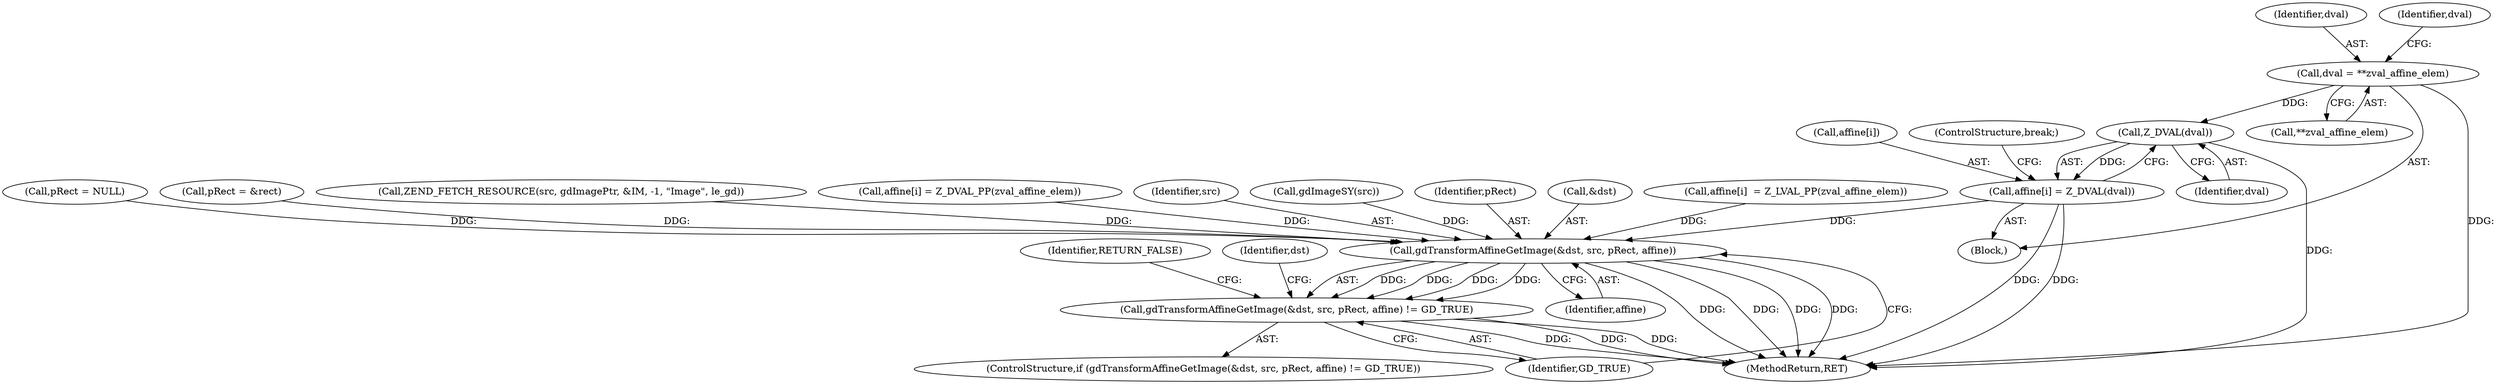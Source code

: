 digraph "0_php-src_2938329ce19cb8c4197dec146c3ec887c6f61d01_2@pointer" {
"1000190" [label="(Call,dval = **zval_affine_elem)"];
"1000205" [label="(Call,Z_DVAL(dval))"];
"1000201" [label="(Call,affine[i] = Z_DVAL(dval))"];
"1000446" [label="(Call,gdTransformAffineGetImage(&dst, src, pRect, affine))"];
"1000445" [label="(Call,gdTransformAffineGetImage(&dst, src, pRect, affine) != GD_TRUE)"];
"1000451" [label="(Identifier,affine)"];
"1000444" [label="(ControlStructure,if (gdTransformAffineGetImage(&dst, src, pRect, affine) != GD_TRUE))"];
"1000202" [label="(Call,affine[i])"];
"1000441" [label="(Call,pRect = NULL)"];
"1000207" [label="(ControlStructure,break;)"];
"1000191" [label="(Identifier,dval)"];
"1000197" [label="(Identifier,dval)"];
"1000411" [label="(Call,pRect = &rect)"];
"1000201" [label="(Call,affine[i] = Z_DVAL(dval))"];
"1000126" [label="(Call,ZEND_FETCH_RESOURCE(src, gdImagePtr, &IM, -1, \"Image\", le_gd))"];
"1000180" [label="(Call,affine[i] = Z_DVAL_PP(zval_affine_elem))"];
"1000192" [label="(Call,**zval_affine_elem)"];
"1000206" [label="(Identifier,dval)"];
"1000445" [label="(Call,gdTransformAffineGetImage(&dst, src, pRect, affine) != GD_TRUE)"];
"1000452" [label="(Identifier,GD_TRUE)"];
"1000188" [label="(Block,)"];
"1000454" [label="(Identifier,RETURN_FALSE)"];
"1000457" [label="(Identifier,dst)"];
"1000449" [label="(Identifier,src)"];
"1000467" [label="(MethodReturn,RET)"];
"1000190" [label="(Call,dval = **zval_affine_elem)"];
"1000439" [label="(Call,gdImageSY(src))"];
"1000450" [label="(Identifier,pRect)"];
"1000446" [label="(Call,gdTransformAffineGetImage(&dst, src, pRect, affine))"];
"1000447" [label="(Call,&dst)"];
"1000172" [label="(Call,affine[i]  = Z_LVAL_PP(zval_affine_elem))"];
"1000205" [label="(Call,Z_DVAL(dval))"];
"1000190" -> "1000188"  [label="AST: "];
"1000190" -> "1000192"  [label="CFG: "];
"1000191" -> "1000190"  [label="AST: "];
"1000192" -> "1000190"  [label="AST: "];
"1000197" -> "1000190"  [label="CFG: "];
"1000190" -> "1000467"  [label="DDG: "];
"1000190" -> "1000205"  [label="DDG: "];
"1000205" -> "1000201"  [label="AST: "];
"1000205" -> "1000206"  [label="CFG: "];
"1000206" -> "1000205"  [label="AST: "];
"1000201" -> "1000205"  [label="CFG: "];
"1000205" -> "1000467"  [label="DDG: "];
"1000205" -> "1000201"  [label="DDG: "];
"1000201" -> "1000188"  [label="AST: "];
"1000202" -> "1000201"  [label="AST: "];
"1000207" -> "1000201"  [label="CFG: "];
"1000201" -> "1000467"  [label="DDG: "];
"1000201" -> "1000467"  [label="DDG: "];
"1000201" -> "1000446"  [label="DDG: "];
"1000446" -> "1000445"  [label="AST: "];
"1000446" -> "1000451"  [label="CFG: "];
"1000447" -> "1000446"  [label="AST: "];
"1000449" -> "1000446"  [label="AST: "];
"1000450" -> "1000446"  [label="AST: "];
"1000451" -> "1000446"  [label="AST: "];
"1000452" -> "1000446"  [label="CFG: "];
"1000446" -> "1000467"  [label="DDG: "];
"1000446" -> "1000467"  [label="DDG: "];
"1000446" -> "1000467"  [label="DDG: "];
"1000446" -> "1000467"  [label="DDG: "];
"1000446" -> "1000445"  [label="DDG: "];
"1000446" -> "1000445"  [label="DDG: "];
"1000446" -> "1000445"  [label="DDG: "];
"1000446" -> "1000445"  [label="DDG: "];
"1000439" -> "1000446"  [label="DDG: "];
"1000126" -> "1000446"  [label="DDG: "];
"1000441" -> "1000446"  [label="DDG: "];
"1000411" -> "1000446"  [label="DDG: "];
"1000180" -> "1000446"  [label="DDG: "];
"1000172" -> "1000446"  [label="DDG: "];
"1000445" -> "1000444"  [label="AST: "];
"1000445" -> "1000452"  [label="CFG: "];
"1000452" -> "1000445"  [label="AST: "];
"1000454" -> "1000445"  [label="CFG: "];
"1000457" -> "1000445"  [label="CFG: "];
"1000445" -> "1000467"  [label="DDG: "];
"1000445" -> "1000467"  [label="DDG: "];
"1000445" -> "1000467"  [label="DDG: "];
}
